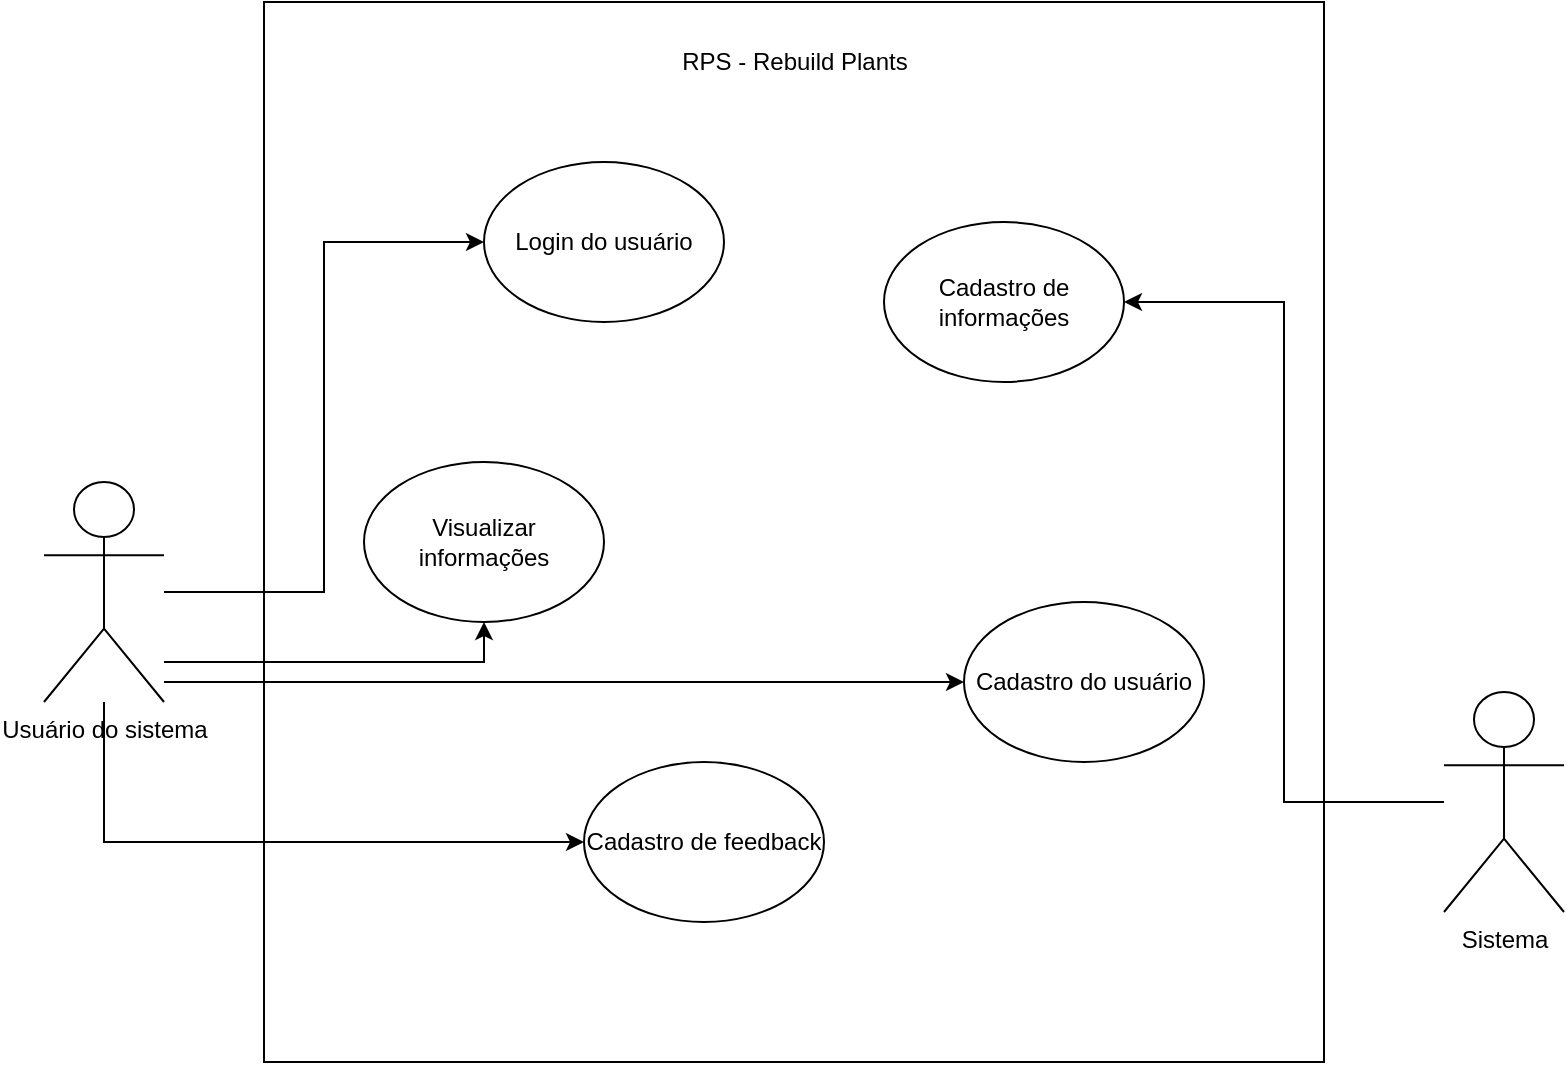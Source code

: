 <mxfile version="14.6.6" type="github">
  <diagram id="nVmPYJr3QLgJTxrrLP3R" name="Page-1">
    <mxGraphModel dx="981" dy="534" grid="1" gridSize="10" guides="1" tooltips="1" connect="1" arrows="1" fold="1" page="1" pageScale="1" pageWidth="850" pageHeight="1100" math="0" shadow="0">
      <root>
        <mxCell id="0" />
        <mxCell id="1" parent="0" />
        <mxCell id="Aib9MCHlKN9K2dJ5SihW-1" value="" style="html=1;" parent="1" vertex="1">
          <mxGeometry x="160" y="110" width="530" height="530" as="geometry" />
        </mxCell>
        <mxCell id="Aib9MCHlKN9K2dJ5SihW-2" value="RPS - Rebuild Plants" style="text;html=1;align=center;verticalAlign=middle;resizable=0;points=[];autosize=1;strokeColor=none;" parent="1" vertex="1">
          <mxGeometry x="360" y="130" width="130" height="20" as="geometry" />
        </mxCell>
        <mxCell id="KN0pyL3NHNJ8BKubWvCq-10" style="edgeStyle=orthogonalEdgeStyle;rounded=0;orthogonalLoop=1;jettySize=auto;html=1;entryX=0;entryY=0.5;entryDx=0;entryDy=0;" edge="1" parent="1" source="Aib9MCHlKN9K2dJ5SihW-3" target="KN0pyL3NHNJ8BKubWvCq-1">
          <mxGeometry relative="1" as="geometry" />
        </mxCell>
        <mxCell id="KN0pyL3NHNJ8BKubWvCq-11" style="edgeStyle=orthogonalEdgeStyle;rounded=0;orthogonalLoop=1;jettySize=auto;html=1;" edge="1" parent="1" source="Aib9MCHlKN9K2dJ5SihW-3" target="KN0pyL3NHNJ8BKubWvCq-2">
          <mxGeometry relative="1" as="geometry">
            <Array as="points">
              <mxPoint x="210" y="450" />
              <mxPoint x="210" y="450" />
            </Array>
          </mxGeometry>
        </mxCell>
        <mxCell id="KN0pyL3NHNJ8BKubWvCq-12" style="edgeStyle=orthogonalEdgeStyle;rounded=0;orthogonalLoop=1;jettySize=auto;html=1;entryX=0.5;entryY=1;entryDx=0;entryDy=0;" edge="1" parent="1" source="Aib9MCHlKN9K2dJ5SihW-3" target="KN0pyL3NHNJ8BKubWvCq-6">
          <mxGeometry relative="1" as="geometry">
            <Array as="points">
              <mxPoint x="270" y="440" />
            </Array>
          </mxGeometry>
        </mxCell>
        <mxCell id="KN0pyL3NHNJ8BKubWvCq-14" style="edgeStyle=orthogonalEdgeStyle;rounded=0;orthogonalLoop=1;jettySize=auto;html=1;entryX=0;entryY=0.5;entryDx=0;entryDy=0;" edge="1" parent="1" source="Aib9MCHlKN9K2dJ5SihW-3" target="KN0pyL3NHNJ8BKubWvCq-4">
          <mxGeometry relative="1" as="geometry">
            <Array as="points">
              <mxPoint x="80" y="530" />
            </Array>
          </mxGeometry>
        </mxCell>
        <mxCell id="Aib9MCHlKN9K2dJ5SihW-3" value="Usuário do sistema" style="shape=umlActor;verticalLabelPosition=bottom;verticalAlign=top;html=1;outlineConnect=0;" parent="1" vertex="1">
          <mxGeometry x="50" y="350" width="60" height="110" as="geometry" />
        </mxCell>
        <mxCell id="KN0pyL3NHNJ8BKubWvCq-1" value="Login do usuário" style="ellipse;whiteSpace=wrap;html=1;" vertex="1" parent="1">
          <mxGeometry x="270" y="190" width="120" height="80" as="geometry" />
        </mxCell>
        <mxCell id="KN0pyL3NHNJ8BKubWvCq-2" value="Cadastro do usuário" style="ellipse;whiteSpace=wrap;html=1;" vertex="1" parent="1">
          <mxGeometry x="510" y="410" width="120" height="80" as="geometry" />
        </mxCell>
        <mxCell id="KN0pyL3NHNJ8BKubWvCq-3" value="Cadastro de informações" style="ellipse;whiteSpace=wrap;html=1;" vertex="1" parent="1">
          <mxGeometry x="470" y="220" width="120" height="80" as="geometry" />
        </mxCell>
        <mxCell id="KN0pyL3NHNJ8BKubWvCq-4" value="Cadastro de feedback" style="ellipse;whiteSpace=wrap;html=1;" vertex="1" parent="1">
          <mxGeometry x="320" y="490" width="120" height="80" as="geometry" />
        </mxCell>
        <mxCell id="KN0pyL3NHNJ8BKubWvCq-6" value="Visualizar informações" style="ellipse;whiteSpace=wrap;html=1;" vertex="1" parent="1">
          <mxGeometry x="210" y="340" width="120" height="80" as="geometry" />
        </mxCell>
        <mxCell id="KN0pyL3NHNJ8BKubWvCq-13" style="edgeStyle=orthogonalEdgeStyle;rounded=0;orthogonalLoop=1;jettySize=auto;html=1;entryX=1;entryY=0.5;entryDx=0;entryDy=0;" edge="1" parent="1" source="KN0pyL3NHNJ8BKubWvCq-7" target="KN0pyL3NHNJ8BKubWvCq-3">
          <mxGeometry relative="1" as="geometry" />
        </mxCell>
        <mxCell id="KN0pyL3NHNJ8BKubWvCq-7" value="Sistema" style="shape=umlActor;verticalLabelPosition=bottom;verticalAlign=top;html=1;outlineConnect=0;" vertex="1" parent="1">
          <mxGeometry x="750" y="455" width="60" height="110" as="geometry" />
        </mxCell>
      </root>
    </mxGraphModel>
  </diagram>
</mxfile>
